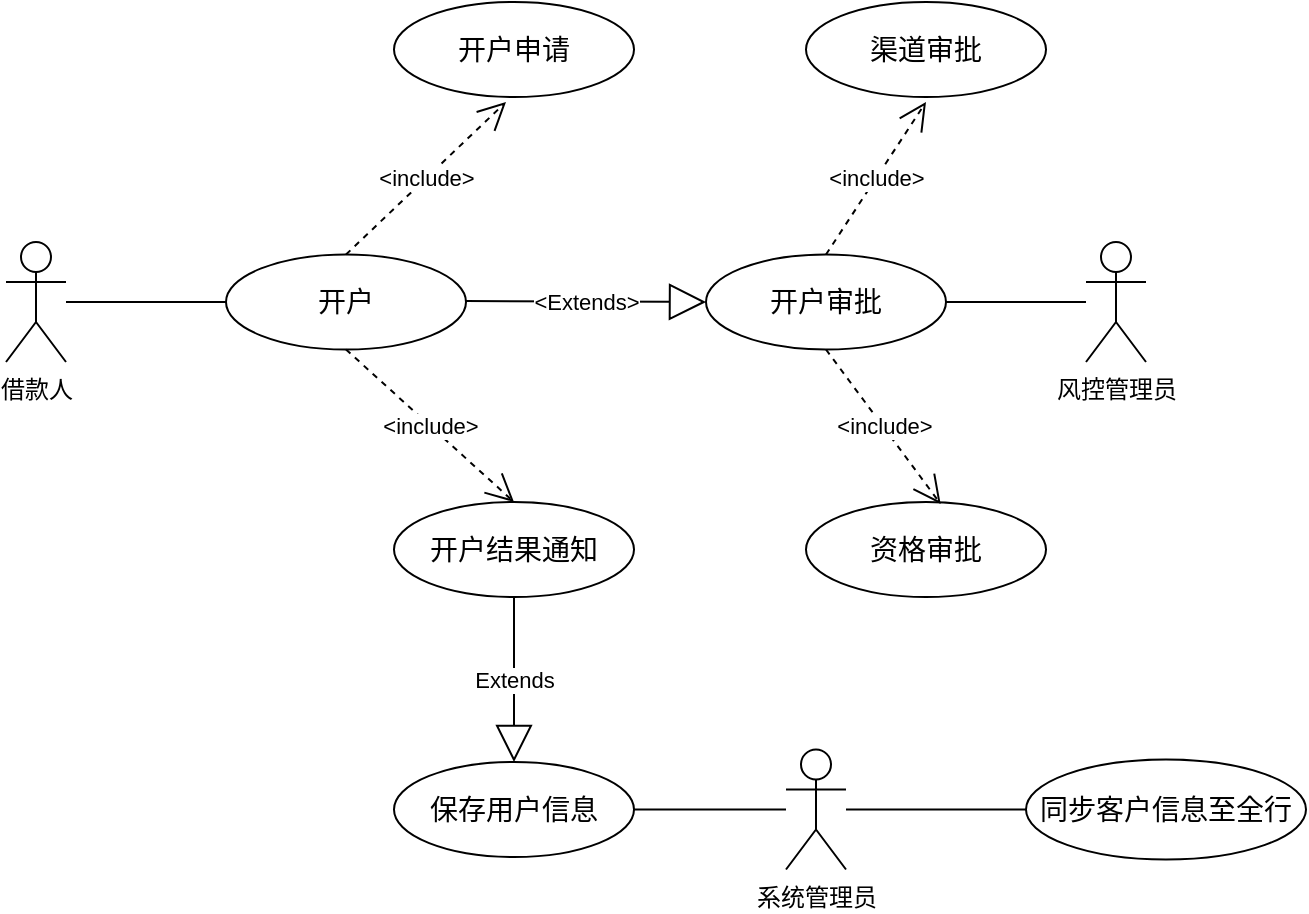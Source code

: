 <mxfile version="21.6.2" type="github">
  <diagram name="第 1 页" id="293d2-s3diwDwEJbJWTw">
    <mxGraphModel dx="1166" dy="775" grid="1" gridSize="10" guides="1" tooltips="1" connect="1" arrows="1" fold="1" page="1" pageScale="1" pageWidth="827" pageHeight="1169" math="0" shadow="0">
      <root>
        <mxCell id="0" />
        <mxCell id="1" parent="0" />
        <mxCell id="fIRMqc8Hh_A7TXsmeO1A-3" value="" style="edgeStyle=orthogonalEdgeStyle;rounded=0;orthogonalLoop=1;jettySize=auto;html=1;entryX=0;entryY=0.5;entryDx=0;entryDy=0;endArrow=none;endFill=0;" parent="1" source="fIRMqc8Hh_A7TXsmeO1A-1" target="fIRMqc8Hh_A7TXsmeO1A-4" edge="1">
          <mxGeometry relative="1" as="geometry">
            <mxPoint x="300" y="360" as="targetPoint" />
          </mxGeometry>
        </mxCell>
        <mxCell id="fIRMqc8Hh_A7TXsmeO1A-1" value="借款人" style="shape=umlActor;verticalLabelPosition=bottom;verticalAlign=top;html=1;" parent="1" vertex="1">
          <mxGeometry x="160" y="330" width="30" height="60" as="geometry" />
        </mxCell>
        <mxCell id="fIRMqc8Hh_A7TXsmeO1A-4" value="&lt;font style=&quot;font-size: 14px;&quot;&gt;开户&lt;/font&gt;" style="ellipse;whiteSpace=wrap;html=1;" parent="1" vertex="1">
          <mxGeometry x="270" y="336.25" width="120" height="47.5" as="geometry" />
        </mxCell>
        <mxCell id="fIRMqc8Hh_A7TXsmeO1A-7" value="&amp;lt;include&amp;gt;" style="endArrow=open;endSize=12;dashed=1;html=1;rounded=0;exitX=0.5;exitY=0;exitDx=0;exitDy=0;" parent="1" source="fIRMqc8Hh_A7TXsmeO1A-4" edge="1">
          <mxGeometry x="0.0" width="160" relative="1" as="geometry">
            <mxPoint x="340" y="320" as="sourcePoint" />
            <mxPoint x="410" y="260" as="targetPoint" />
            <mxPoint as="offset" />
          </mxGeometry>
        </mxCell>
        <mxCell id="fIRMqc8Hh_A7TXsmeO1A-8" value="&lt;font style=&quot;font-size: 14px;&quot;&gt;开户申请&lt;/font&gt;" style="ellipse;whiteSpace=wrap;html=1;" parent="1" vertex="1">
          <mxGeometry x="354" y="210" width="120" height="47.5" as="geometry" />
        </mxCell>
        <mxCell id="fIRMqc8Hh_A7TXsmeO1A-10" value="&lt;font style=&quot;font-size: 14px;&quot;&gt;开户审批&lt;/font&gt;" style="ellipse;whiteSpace=wrap;html=1;" parent="1" vertex="1">
          <mxGeometry x="510" y="336.25" width="120" height="47.5" as="geometry" />
        </mxCell>
        <mxCell id="fIRMqc8Hh_A7TXsmeO1A-11" value="&amp;lt;include&amp;gt;" style="endArrow=open;endSize=12;dashed=1;html=1;rounded=0;exitX=0.5;exitY=1;exitDx=0;exitDy=0;entryX=0.5;entryY=0;entryDx=0;entryDy=0;" parent="1" source="fIRMqc8Hh_A7TXsmeO1A-4" target="fIRMqc8Hh_A7TXsmeO1A-12" edge="1">
          <mxGeometry width="160" relative="1" as="geometry">
            <mxPoint x="360" y="440" as="sourcePoint" />
            <mxPoint x="440" y="440" as="targetPoint" />
          </mxGeometry>
        </mxCell>
        <mxCell id="fIRMqc8Hh_A7TXsmeO1A-12" value="&lt;font style=&quot;font-size: 14px;&quot;&gt;开户结果通知&lt;/font&gt;" style="ellipse;whiteSpace=wrap;html=1;" parent="1" vertex="1">
          <mxGeometry x="354" y="460" width="120" height="47.5" as="geometry" />
        </mxCell>
        <mxCell id="fIRMqc8Hh_A7TXsmeO1A-14" value="" style="edgeStyle=orthogonalEdgeStyle;rounded=0;orthogonalLoop=1;jettySize=auto;html=1;endArrow=none;endFill=0;" parent="1" source="fIRMqc8Hh_A7TXsmeO1A-13" target="fIRMqc8Hh_A7TXsmeO1A-10" edge="1">
          <mxGeometry relative="1" as="geometry" />
        </mxCell>
        <mxCell id="fIRMqc8Hh_A7TXsmeO1A-13" value="风控管理员" style="shape=umlActor;verticalLabelPosition=bottom;verticalAlign=top;html=1;" parent="1" vertex="1">
          <mxGeometry x="700" y="330" width="30" height="60" as="geometry" />
        </mxCell>
        <mxCell id="fIRMqc8Hh_A7TXsmeO1A-15" value="&amp;lt;include&amp;gt;" style="endArrow=open;endSize=12;dashed=1;html=1;rounded=0;exitX=0.5;exitY=0;exitDx=0;exitDy=0;" parent="1" source="fIRMqc8Hh_A7TXsmeO1A-10" edge="1">
          <mxGeometry width="160" relative="1" as="geometry">
            <mxPoint x="550" y="280" as="sourcePoint" />
            <mxPoint x="620" y="260" as="targetPoint" />
          </mxGeometry>
        </mxCell>
        <mxCell id="fIRMqc8Hh_A7TXsmeO1A-16" value="&lt;span style=&quot;font-size: 14px;&quot;&gt;渠道审批&lt;/span&gt;" style="ellipse;whiteSpace=wrap;html=1;" parent="1" vertex="1">
          <mxGeometry x="560" y="210" width="120" height="47.5" as="geometry" />
        </mxCell>
        <mxCell id="fIRMqc8Hh_A7TXsmeO1A-19" value="&lt;span style=&quot;font-size: 14px;&quot;&gt;资格审批&lt;/span&gt;" style="ellipse;whiteSpace=wrap;html=1;" parent="1" vertex="1">
          <mxGeometry x="560" y="460" width="120" height="47.5" as="geometry" />
        </mxCell>
        <mxCell id="fIRMqc8Hh_A7TXsmeO1A-20" value="&amp;lt;include&amp;gt;" style="endArrow=open;endSize=12;dashed=1;html=1;rounded=0;exitX=0.5;exitY=1;exitDx=0;exitDy=0;entryX=0.561;entryY=0.021;entryDx=0;entryDy=0;entryPerimeter=0;" parent="1" source="fIRMqc8Hh_A7TXsmeO1A-10" target="fIRMqc8Hh_A7TXsmeO1A-19" edge="1">
          <mxGeometry width="160" relative="1" as="geometry">
            <mxPoint x="530" y="430" as="sourcePoint" />
            <mxPoint x="690" y="430" as="targetPoint" />
          </mxGeometry>
        </mxCell>
        <mxCell id="fIRMqc8Hh_A7TXsmeO1A-21" value="&amp;lt;Extends&amp;gt;" style="endArrow=block;endSize=16;endFill=0;html=1;rounded=0;" parent="1" edge="1">
          <mxGeometry width="160" relative="1" as="geometry">
            <mxPoint x="390" y="359.5" as="sourcePoint" />
            <mxPoint x="510" y="360" as="targetPoint" />
          </mxGeometry>
        </mxCell>
        <mxCell id="fIRMqc8Hh_A7TXsmeO1A-23" value="&lt;span style=&quot;font-size: 14px;&quot;&gt;保存用户信息&lt;/span&gt;" style="ellipse;whiteSpace=wrap;html=1;" parent="1" vertex="1">
          <mxGeometry x="354" y="590" width="120" height="47.5" as="geometry" />
        </mxCell>
        <mxCell id="fIRMqc8Hh_A7TXsmeO1A-24" value="Extends" style="endArrow=block;endSize=16;endFill=0;html=1;rounded=0;exitX=0.5;exitY=1;exitDx=0;exitDy=0;entryX=0.5;entryY=0;entryDx=0;entryDy=0;" parent="1" source="fIRMqc8Hh_A7TXsmeO1A-12" target="fIRMqc8Hh_A7TXsmeO1A-23" edge="1">
          <mxGeometry width="160" relative="1" as="geometry">
            <mxPoint x="370" y="540" as="sourcePoint" />
            <mxPoint x="414" y="560" as="targetPoint" />
          </mxGeometry>
        </mxCell>
        <mxCell id="fIRMqc8Hh_A7TXsmeO1A-26" value="" style="edgeStyle=orthogonalEdgeStyle;rounded=0;orthogonalLoop=1;jettySize=auto;html=1;endArrow=none;endFill=0;" parent="1" source="fIRMqc8Hh_A7TXsmeO1A-25" target="fIRMqc8Hh_A7TXsmeO1A-23" edge="1">
          <mxGeometry relative="1" as="geometry" />
        </mxCell>
        <mxCell id="fIRMqc8Hh_A7TXsmeO1A-29" value="" style="edgeStyle=orthogonalEdgeStyle;rounded=0;orthogonalLoop=1;jettySize=auto;html=1;endArrow=none;endFill=0;" parent="1" source="fIRMqc8Hh_A7TXsmeO1A-25" target="fIRMqc8Hh_A7TXsmeO1A-28" edge="1">
          <mxGeometry relative="1" as="geometry" />
        </mxCell>
        <mxCell id="fIRMqc8Hh_A7TXsmeO1A-25" value="系统管理员" style="shape=umlActor;verticalLabelPosition=bottom;verticalAlign=top;html=1;" parent="1" vertex="1">
          <mxGeometry x="550" y="583.75" width="30" height="60" as="geometry" />
        </mxCell>
        <mxCell id="fIRMqc8Hh_A7TXsmeO1A-28" value="&lt;span style=&quot;font-size: 14px;&quot;&gt;同步客户信息至全行&lt;/span&gt;" style="ellipse;whiteSpace=wrap;html=1;" parent="1" vertex="1">
          <mxGeometry x="670" y="588.75" width="140" height="50" as="geometry" />
        </mxCell>
      </root>
    </mxGraphModel>
  </diagram>
</mxfile>
